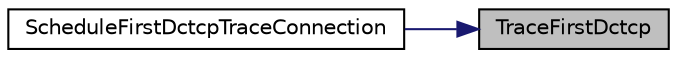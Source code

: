 digraph "TraceFirstDctcp"
{
 // LATEX_PDF_SIZE
  edge [fontname="Helvetica",fontsize="10",labelfontname="Helvetica",labelfontsize="10"];
  node [fontname="Helvetica",fontsize="10",shape=record];
  rankdir="RL";
  Node1 [label="TraceFirstDctcp",height=0.2,width=0.4,color="black", fillcolor="grey75", style="filled", fontcolor="black",tooltip=" "];
  Node1 -> Node2 [dir="back",color="midnightblue",fontsize="10",style="solid",fontname="Helvetica"];
  Node2 [label="ScheduleFirstDctcpTraceConnection",height=0.2,width=0.4,color="black", fillcolor="white", style="filled",URL="$tcp-validation_8cc.html#a3a0bb679d6a10cfe802e32ff8db48d69",tooltip=" "];
}
